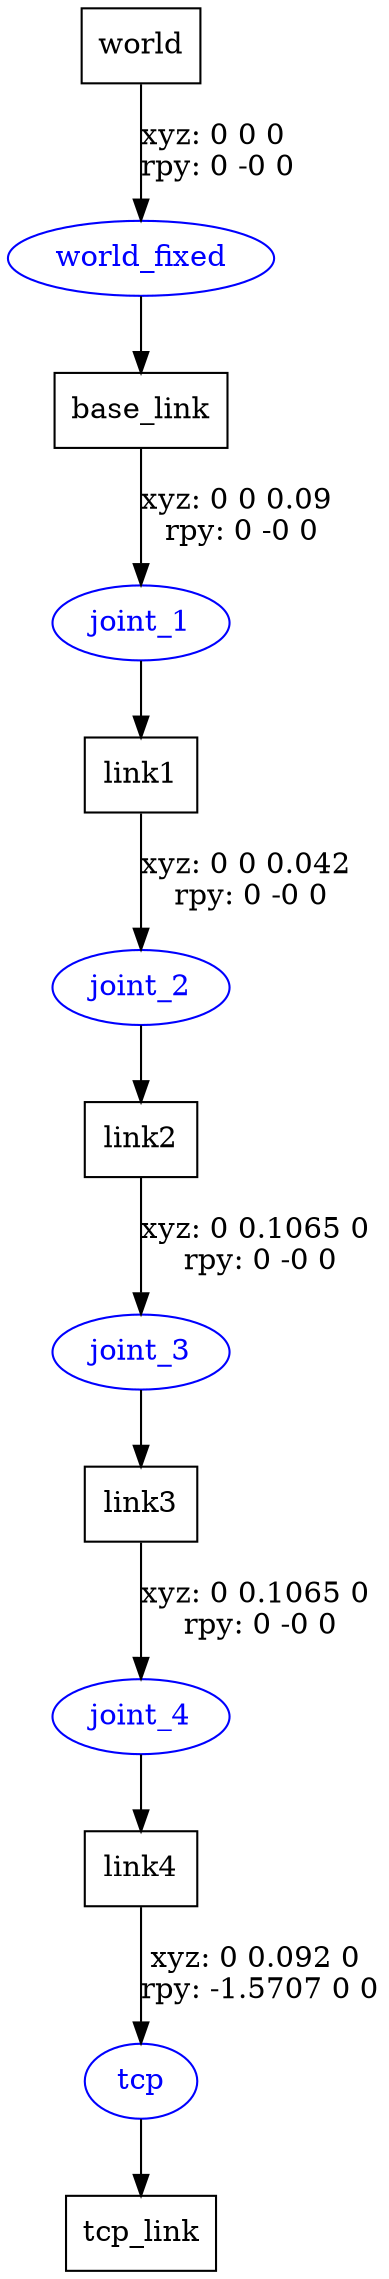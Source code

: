 digraph G {
node [shape=box];
"world" [label="world"];
"base_link" [label="base_link"];
"link1" [label="link1"];
"link2" [label="link2"];
"link3" [label="link3"];
"link4" [label="link4"];
"tcp_link" [label="tcp_link"];
node [shape=ellipse, color=blue, fontcolor=blue];
"world" -> "world_fixed" [label="xyz: 0 0 0 \nrpy: 0 -0 0"]
"world_fixed" -> "base_link"
"base_link" -> "joint_1" [label="xyz: 0 0 0.09 \nrpy: 0 -0 0"]
"joint_1" -> "link1"
"link1" -> "joint_2" [label="xyz: 0 0 0.042 \nrpy: 0 -0 0"]
"joint_2" -> "link2"
"link2" -> "joint_3" [label="xyz: 0 0.1065 0 \nrpy: 0 -0 0"]
"joint_3" -> "link3"
"link3" -> "joint_4" [label="xyz: 0 0.1065 0 \nrpy: 0 -0 0"]
"joint_4" -> "link4"
"link4" -> "tcp" [label="xyz: 0 0.092 0 \nrpy: -1.5707 0 0"]
"tcp" -> "tcp_link"
}
